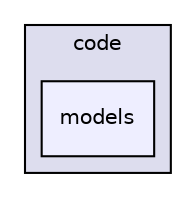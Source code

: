 digraph "/Library/WebServer/sites/crackerjack/hometech/htdocs/artisan/code/models" {
  compound=true
  node [ fontsize="10", fontname="Helvetica"];
  edge [ labelfontsize="10", labelfontname="Helvetica"];
  subgraph clusterdir_050edd66366d13764f98250ef6db77f6 {
    graph [ bgcolor="#ddddee", pencolor="black", label="code" fontname="Helvetica", fontsize="10", URL="dir_050edd66366d13764f98250ef6db77f6.html"]
  dir_36cd362c05177bb23a664729be20e0de [shape=box, label="models", style="filled", fillcolor="#eeeeff", pencolor="black", URL="dir_36cd362c05177bb23a664729be20e0de.html"];
  }
}
